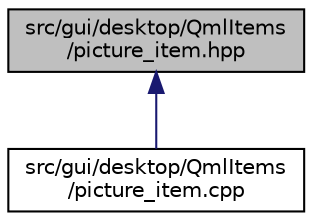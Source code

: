 digraph "src/gui/desktop/QmlItems/picture_item.hpp"
{
 // LATEX_PDF_SIZE
  edge [fontname="Helvetica",fontsize="10",labelfontname="Helvetica",labelfontsize="10"];
  node [fontname="Helvetica",fontsize="10",shape=record];
  Node1 [label="src/gui/desktop/QmlItems\l/picture_item.hpp",height=0.2,width=0.4,color="black", fillcolor="grey75", style="filled", fontcolor="black",tooltip=" "];
  Node1 -> Node2 [dir="back",color="midnightblue",fontsize="10",style="solid",fontname="Helvetica"];
  Node2 [label="src/gui/desktop/QmlItems\l/picture_item.cpp",height=0.2,width=0.4,color="black", fillcolor="white", style="filled",URL="$picture__item_8cpp.html",tooltip=" "];
}
